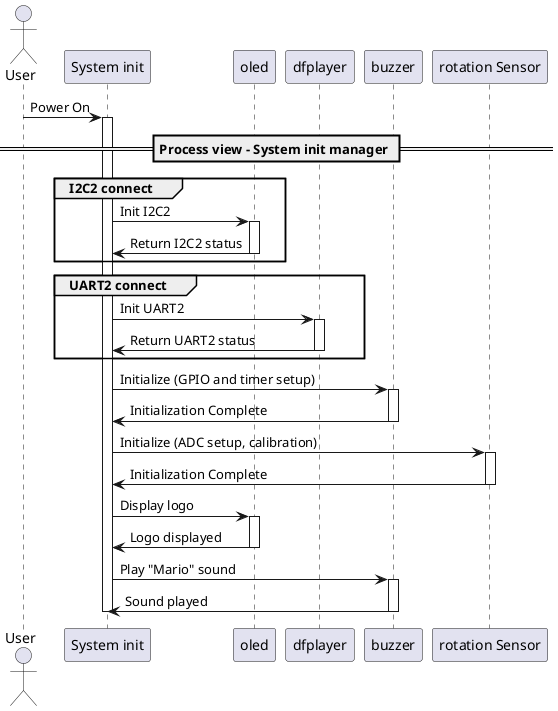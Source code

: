 @startuml Initialization

actor User
participant "System init"   as    MainSystem
participant OLED            as    "oled"
participant DFPlayer        as    "dfplayer"
participant Buzzer          as    "buzzer"
participant RotationSensor  as    "rotation Sensor" 

User -> MainSystem: Power On
activate MainSystem

== Process view - System init manager ==

group I2C2 connect
MainSystem -> OLED: Init I2C2 
activate OLED
OLED -> MainSystem: Return I2C2 status
deactivate OLED
end

group UART2 connect
MainSystem -> DFPlayer: Init UART2
activate DFPlayer
DFPlayer -> MainSystem: Return UART2 status
deactivate DFPlayer
end


MainSystem -> Buzzer: Initialize (GPIO and timer setup)
activate Buzzer
Buzzer -> MainSystem: Initialization Complete
deactivate Buzzer

MainSystem -> RotationSensor: Initialize (ADC setup, calibration)
activate RotationSensor
RotationSensor -> MainSystem: Initialization Complete
deactivate RotationSensor

MainSystem -> OLED: Display logo
activate OLED
OLED -> MainSystem: Logo displayed
deactivate OLED

MainSystem -> Buzzer: Play "Mario" sound
activate Buzzer
Buzzer -> MainSystem: Sound played
deactivate Buzzer

deactivate MainSystem
@enduml
